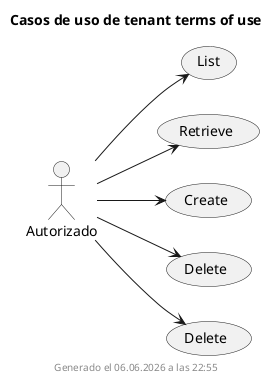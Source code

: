' @autogenerated
@startuml Casos de uso de tenant terms of use
title Casos de uso de tenant terms of use
left to right direction


actor :Autorizado: as a0
(List) as listado
(Retrieve) as consulta
(Create) as creacion
(Delete) as actualizacion
(Delete) as borrado

a0 --> listado
a0 --> consulta
a0 --> creacion
a0 --> actualizacion
a0 --> borrado

footer Generado el %date("dd.MM.yyyy' a las 'HH:mm")
@enduml

